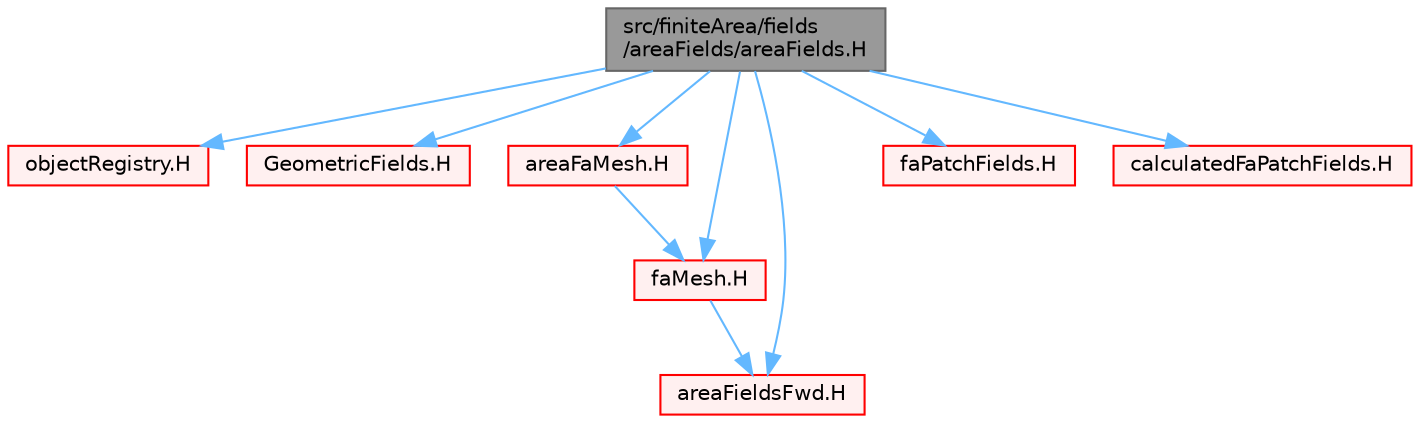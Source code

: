 digraph "src/finiteArea/fields/areaFields/areaFields.H"
{
 // LATEX_PDF_SIZE
  bgcolor="transparent";
  edge [fontname=Helvetica,fontsize=10,labelfontname=Helvetica,labelfontsize=10];
  node [fontname=Helvetica,fontsize=10,shape=box,height=0.2,width=0.4];
  Node1 [id="Node000001",label="src/finiteArea/fields\l/areaFields/areaFields.H",height=0.2,width=0.4,color="gray40", fillcolor="grey60", style="filled", fontcolor="black",tooltip=" "];
  Node1 -> Node2 [id="edge1_Node000001_Node000002",color="steelblue1",style="solid",tooltip=" "];
  Node2 [id="Node000002",label="objectRegistry.H",height=0.2,width=0.4,color="red", fillcolor="#FFF0F0", style="filled",URL="$objectRegistry_8H.html",tooltip=" "];
  Node1 -> Node151 [id="edge2_Node000001_Node000151",color="steelblue1",style="solid",tooltip=" "];
  Node151 [id="Node000151",label="GeometricFields.H",height=0.2,width=0.4,color="red", fillcolor="#FFF0F0", style="filled",URL="$GeometricFields_8H.html",tooltip="The standard GeometricField types."];
  Node1 -> Node262 [id="edge3_Node000001_Node000262",color="steelblue1",style="solid",tooltip=" "];
  Node262 [id="Node000262",label="areaFaMesh.H",height=0.2,width=0.4,color="red", fillcolor="#FFF0F0", style="filled",URL="$areaFaMesh_8H.html",tooltip=" "];
  Node262 -> Node264 [id="edge4_Node000262_Node000264",color="steelblue1",style="solid",tooltip=" "];
  Node264 [id="Node000264",label="faMesh.H",height=0.2,width=0.4,color="red", fillcolor="#FFF0F0", style="filled",URL="$faMesh_8H.html",tooltip=" "];
  Node264 -> Node345 [id="edge5_Node000264_Node000345",color="steelblue1",style="solid",tooltip=" "];
  Node345 [id="Node000345",label="areaFieldsFwd.H",height=0.2,width=0.4,color="red", fillcolor="#FFF0F0", style="filled",URL="$areaFieldsFwd_8H.html",tooltip="Forwards and collection of common area field types."];
  Node1 -> Node264 [id="edge6_Node000001_Node000264",color="steelblue1",style="solid",tooltip=" "];
  Node1 -> Node379 [id="edge7_Node000001_Node000379",color="steelblue1",style="solid",tooltip=" "];
  Node379 [id="Node000379",label="faPatchFields.H",height=0.2,width=0.4,color="red", fillcolor="#FFF0F0", style="filled",URL="$faPatchFields_8H.html",tooltip="Declarations for faPatchField types."];
  Node1 -> Node345 [id="edge8_Node000001_Node000345",color="steelblue1",style="solid",tooltip=" "];
  Node1 -> Node382 [id="edge9_Node000001_Node000382",color="steelblue1",style="solid",tooltip=" "];
  Node382 [id="Node000382",label="calculatedFaPatchFields.H",height=0.2,width=0.4,color="red", fillcolor="#FFF0F0", style="filled",URL="$calculatedFaPatchFields_8H.html",tooltip=" "];
}
